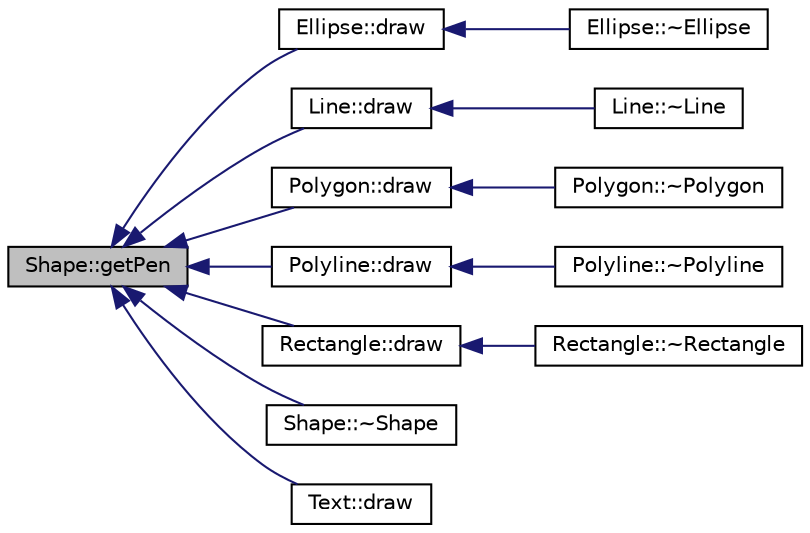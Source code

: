 digraph "Shape::getPen"
{
  edge [fontname="Helvetica",fontsize="10",labelfontname="Helvetica",labelfontsize="10"];
  node [fontname="Helvetica",fontsize="10",shape=record];
  rankdir="LR";
  Node1 [label="Shape::getPen",height=0.2,width=0.4,color="black", fillcolor="grey75", style="filled", fontcolor="black"];
  Node1 -> Node2 [dir="back",color="midnightblue",fontsize="10",style="solid",fontname="Helvetica"];
  Node2 [label="Ellipse::draw",height=0.2,width=0.4,color="black", fillcolor="white", style="filled",URL="$classEllipse.html#af1c5e06340b2df41aaf7de216ea62577",tooltip="Method draw: Class Ellipse  This method will draw an ellipse on the canvas. Returns nothing..."];
  Node2 -> Node3 [dir="back",color="midnightblue",fontsize="10",style="solid",fontname="Helvetica"];
  Node3 [label="Ellipse::~Ellipse",height=0.2,width=0.4,color="black", fillcolor="white", style="filled",URL="$classEllipse.html#a94271a8a2b16101a52491b7e81e28547",tooltip="Destructor ~Ellipse: Class Ellipse  Destructs the ellipse object.  PRE-CONDITIONS <none> ..."];
  Node1 -> Node4 [dir="back",color="midnightblue",fontsize="10",style="solid",fontname="Helvetica"];
  Node4 [label="Line::draw",height=0.2,width=0.4,color="black", fillcolor="white", style="filled",URL="$classLine.html#a4a74f5e39ea7decae69f921e873f2e71",tooltip="Method draw: Class Line  This method will draw a line using the QLine line stored in Line..."];
  Node4 -> Node5 [dir="back",color="midnightblue",fontsize="10",style="solid",fontname="Helvetica"];
  Node5 [label="Line::~Line",height=0.2,width=0.4,color="black", fillcolor="white", style="filled",URL="$classLine.html#aabe85f48d22d92b62257091f48174fac",tooltip="Destructor ~Line: Class Line  Destructs the line object.  PRE-CONDITIONS <none> "];
  Node1 -> Node6 [dir="back",color="midnightblue",fontsize="10",style="solid",fontname="Helvetica"];
  Node6 [label="Polygon::draw",height=0.2,width=0.4,color="black", fillcolor="white", style="filled",URL="$classPolygon.html#a23f848986c18b1e1cb7651535ce9d5a3",tooltip="Method draw: Class Polygon  This virtual method will draw a polygon on the canvas. Returns nothing.  PRE-CONDITIONS <none> "];
  Node6 -> Node7 [dir="back",color="midnightblue",fontsize="10",style="solid",fontname="Helvetica"];
  Node7 [label="Polygon::~Polygon",height=0.2,width=0.4,color="black", fillcolor="white", style="filled",URL="$classPolygon.html#ace39c67107966db12e13a183f496c3b0",tooltip="Destructor ~Polygon: Class Polygon  Destructs the polygon object.  PRE-CONDITIONS <none> ..."];
  Node1 -> Node8 [dir="back",color="midnightblue",fontsize="10",style="solid",fontname="Helvetica"];
  Node8 [label="Polyline::draw",height=0.2,width=0.4,color="black", fillcolor="white", style="filled",URL="$classPolyline.html#ae9869057dc8ab996141ca90ed080bf63",tooltip="Method draw: Class Polyline  This method will draw a polyline using the QPoint pointer stored in Poly..."];
  Node8 -> Node9 [dir="back",color="midnightblue",fontsize="10",style="solid",fontname="Helvetica"];
  Node9 [label="Polyline::~Polyline",height=0.2,width=0.4,color="black", fillcolor="white", style="filled",URL="$classPolyline.html#a1d23947e9e7e153e2404ea5bfc4c79e5",tooltip="Destructor ~Polyline: Class Polyline  Destructs the polyline object.  PRE-CONDITIONS <none> ..."];
  Node1 -> Node10 [dir="back",color="midnightblue",fontsize="10",style="solid",fontname="Helvetica"];
  Node10 [label="Rectangle::draw",height=0.2,width=0.4,color="black", fillcolor="white", style="filled",URL="$classRectangle.html#ab29376c2eef482411eeb94721bf8b8e4",tooltip="Method draw: Class Rectangle  This method will draw a Rectangle on the canvas. Returns nothing..."];
  Node10 -> Node11 [dir="back",color="midnightblue",fontsize="10",style="solid",fontname="Helvetica"];
  Node11 [label="Rectangle::~Rectangle",height=0.2,width=0.4,color="black", fillcolor="white", style="filled",URL="$classRectangle.html#a494c076b13aadf26efdce07d23c61ddd",tooltip="Destructor ~Rectangle: Class Rectangle  Destructs the rectangle object.  PRE-CONDITIONS <none> ..."];
  Node1 -> Node12 [dir="back",color="midnightblue",fontsize="10",style="solid",fontname="Helvetica"];
  Node12 [label="Shape::~Shape",height=0.2,width=0.4,color="black", fillcolor="white", style="filled",URL="$classShape.html#ac3b9fc48965274893f25b18aa14ba665",tooltip="Destructor ~Shape: Class Shape  Destructs the shape object.  PRE-CONDITIONS <none> ..."];
  Node1 -> Node13 [dir="back",color="midnightblue",fontsize="10",style="solid",fontname="Helvetica"];
  Node13 [label="Text::draw",height=0.2,width=0.4,color="black", fillcolor="white", style="filled",URL="$classText.html#a727645bc28906eb4f593beb140a9ccc3",tooltip="draws the text "];
}

